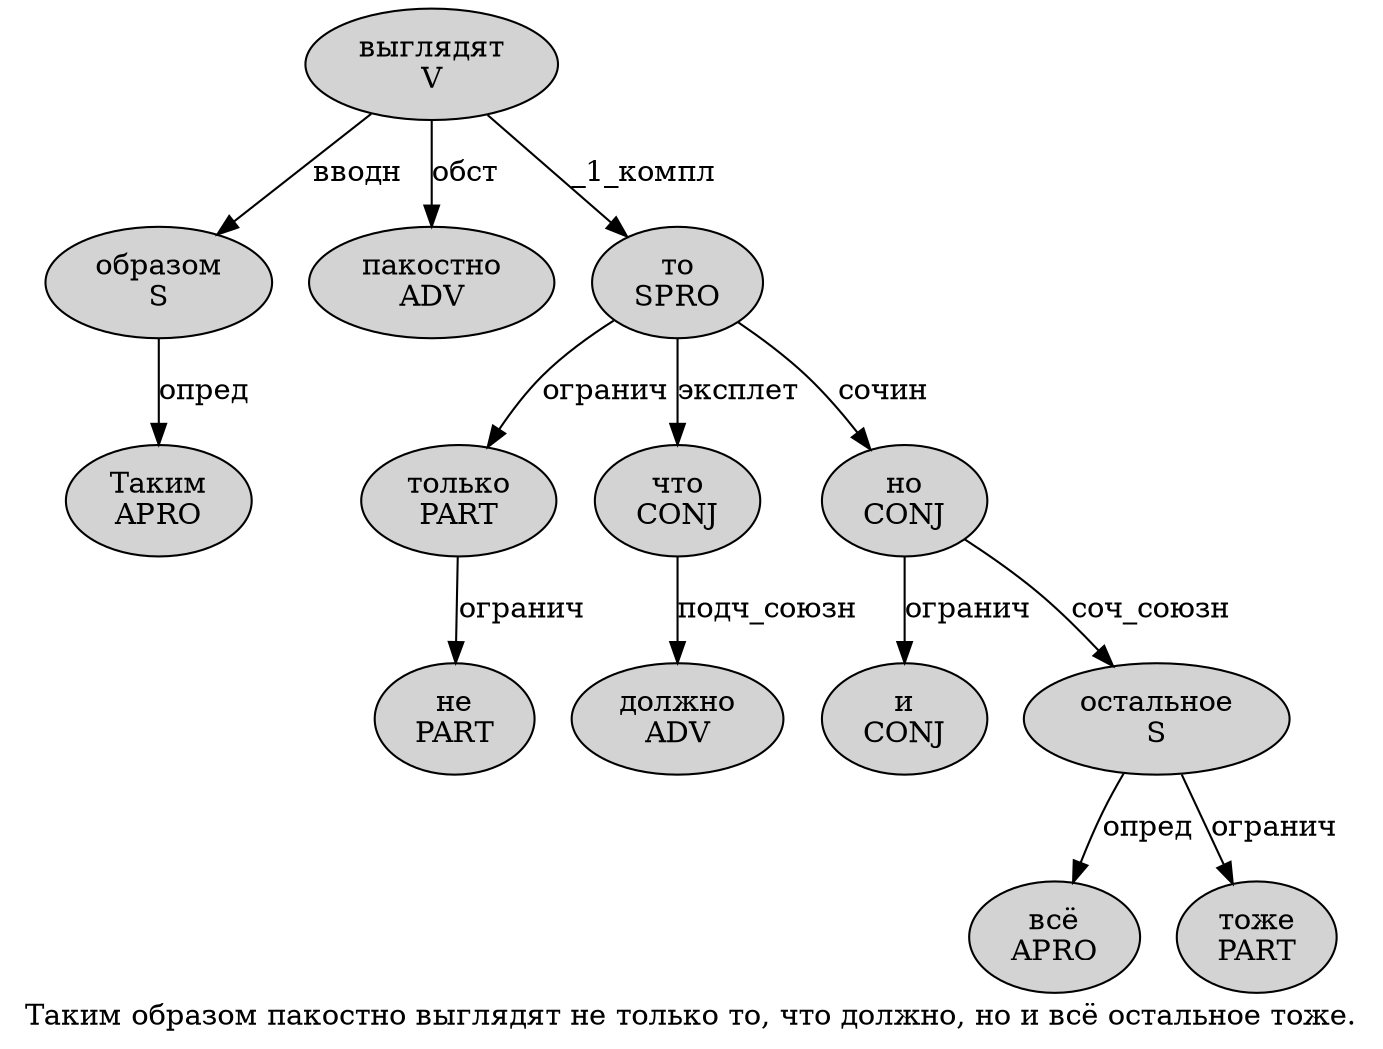 digraph SENTENCE_3984 {
	graph [label="Таким образом пакостно выглядят не только то, что должно, но и всё остальное тоже."]
	node [style=filled]
		0 [label="Таким
APRO" color="" fillcolor=lightgray penwidth=1 shape=ellipse]
		1 [label="образом
S" color="" fillcolor=lightgray penwidth=1 shape=ellipse]
		2 [label="пакостно
ADV" color="" fillcolor=lightgray penwidth=1 shape=ellipse]
		3 [label="выглядят
V" color="" fillcolor=lightgray penwidth=1 shape=ellipse]
		4 [label="не
PART" color="" fillcolor=lightgray penwidth=1 shape=ellipse]
		5 [label="только
PART" color="" fillcolor=lightgray penwidth=1 shape=ellipse]
		6 [label="то
SPRO" color="" fillcolor=lightgray penwidth=1 shape=ellipse]
		8 [label="что
CONJ" color="" fillcolor=lightgray penwidth=1 shape=ellipse]
		9 [label="должно
ADV" color="" fillcolor=lightgray penwidth=1 shape=ellipse]
		11 [label="но
CONJ" color="" fillcolor=lightgray penwidth=1 shape=ellipse]
		12 [label="и
CONJ" color="" fillcolor=lightgray penwidth=1 shape=ellipse]
		13 [label="всё
APRO" color="" fillcolor=lightgray penwidth=1 shape=ellipse]
		14 [label="остальное
S" color="" fillcolor=lightgray penwidth=1 shape=ellipse]
		15 [label="тоже
PART" color="" fillcolor=lightgray penwidth=1 shape=ellipse]
			5 -> 4 [label="огранич"]
			11 -> 12 [label="огранич"]
			11 -> 14 [label="соч_союзн"]
			1 -> 0 [label="опред"]
			8 -> 9 [label="подч_союзн"]
			14 -> 13 [label="опред"]
			14 -> 15 [label="огранич"]
			6 -> 5 [label="огранич"]
			6 -> 8 [label="эксплет"]
			6 -> 11 [label="сочин"]
			3 -> 1 [label="вводн"]
			3 -> 2 [label="обст"]
			3 -> 6 [label="_1_компл"]
}